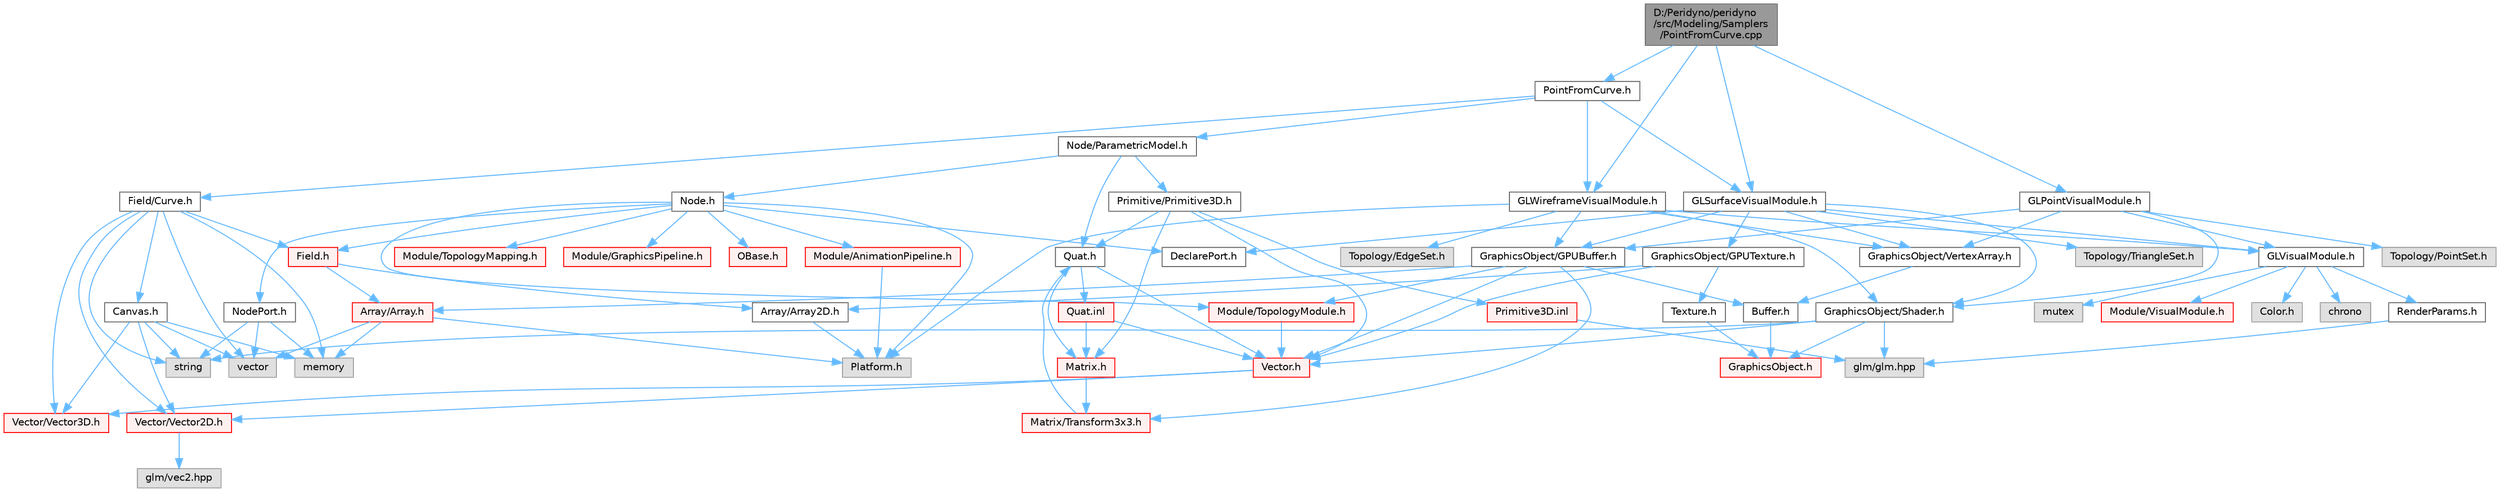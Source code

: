 digraph "D:/Peridyno/peridyno/src/Modeling/Samplers/PointFromCurve.cpp"
{
 // LATEX_PDF_SIZE
  bgcolor="transparent";
  edge [fontname=Helvetica,fontsize=10,labelfontname=Helvetica,labelfontsize=10];
  node [fontname=Helvetica,fontsize=10,shape=box,height=0.2,width=0.4];
  Node1 [id="Node000001",label="D:/Peridyno/peridyno\l/src/Modeling/Samplers\l/PointFromCurve.cpp",height=0.2,width=0.4,color="gray40", fillcolor="grey60", style="filled", fontcolor="black",tooltip=" "];
  Node1 -> Node2 [id="edge1_Node000001_Node000002",color="steelblue1",style="solid",tooltip=" "];
  Node2 [id="Node000002",label="PointFromCurve.h",height=0.2,width=0.4,color="grey40", fillcolor="white", style="filled",URL="$_point_from_curve_8h.html",tooltip=" "];
  Node2 -> Node3 [id="edge2_Node000002_Node000003",color="steelblue1",style="solid",tooltip=" "];
  Node3 [id="Node000003",label="Node/ParametricModel.h",height=0.2,width=0.4,color="grey40", fillcolor="white", style="filled",URL="$_parametric_model_8h.html",tooltip=" "];
  Node3 -> Node4 [id="edge3_Node000003_Node000004",color="steelblue1",style="solid",tooltip=" "];
  Node4 [id="Node000004",label="Node.h",height=0.2,width=0.4,color="grey40", fillcolor="white", style="filled",URL="$_node_8h.html",tooltip=" "];
  Node4 -> Node5 [id="edge4_Node000004_Node000005",color="steelblue1",style="solid",tooltip=" "];
  Node5 [id="Node000005",label="OBase.h",height=0.2,width=0.4,color="red", fillcolor="#FFF0F0", style="filled",URL="$_o_base_8h.html",tooltip=" "];
  Node4 -> Node17 [id="edge5_Node000004_Node000017",color="steelblue1",style="solid",tooltip=" "];
  Node17 [id="Node000017",label="Field.h",height=0.2,width=0.4,color="red", fillcolor="#FFF0F0", style="filled",URL="$_field_8h.html",tooltip=" "];
  Node17 -> Node20 [id="edge6_Node000017_Node000020",color="steelblue1",style="solid",tooltip=" "];
  Node20 [id="Node000020",label="Array/Array.h",height=0.2,width=0.4,color="red", fillcolor="#FFF0F0", style="filled",URL="$_array_8h.html",tooltip=" "];
  Node20 -> Node8 [id="edge7_Node000020_Node000008",color="steelblue1",style="solid",tooltip=" "];
  Node8 [id="Node000008",label="Platform.h",height=0.2,width=0.4,color="grey60", fillcolor="#E0E0E0", style="filled",tooltip=" "];
  Node20 -> Node22 [id="edge8_Node000020_Node000022",color="steelblue1",style="solid",tooltip=" "];
  Node22 [id="Node000022",label="vector",height=0.2,width=0.4,color="grey60", fillcolor="#E0E0E0", style="filled",tooltip=" "];
  Node20 -> Node24 [id="edge9_Node000020_Node000024",color="steelblue1",style="solid",tooltip=" "];
  Node24 [id="Node000024",label="memory",height=0.2,width=0.4,color="grey60", fillcolor="#E0E0E0", style="filled",tooltip=" "];
  Node17 -> Node26 [id="edge10_Node000017_Node000026",color="steelblue1",style="solid",tooltip=" "];
  Node26 [id="Node000026",label="Array/Array2D.h",height=0.2,width=0.4,color="grey40", fillcolor="white", style="filled",URL="$_array2_d_8h.html",tooltip=" "];
  Node26 -> Node8 [id="edge11_Node000026_Node000008",color="steelblue1",style="solid",tooltip=" "];
  Node4 -> Node8 [id="edge12_Node000004_Node000008",color="steelblue1",style="solid",tooltip=" "];
  Node4 -> Node70 [id="edge13_Node000004_Node000070",color="steelblue1",style="solid",tooltip=" "];
  Node70 [id="Node000070",label="DeclarePort.h",height=0.2,width=0.4,color="grey40", fillcolor="white", style="filled",URL="$_declare_port_8h.html",tooltip=" "];
  Node4 -> Node71 [id="edge14_Node000004_Node000071",color="steelblue1",style="solid",tooltip=" "];
  Node71 [id="Node000071",label="NodePort.h",height=0.2,width=0.4,color="grey40", fillcolor="white", style="filled",URL="$_node_port_8h.html",tooltip=" "];
  Node71 -> Node11 [id="edge15_Node000071_Node000011",color="steelblue1",style="solid",tooltip=" "];
  Node11 [id="Node000011",label="string",height=0.2,width=0.4,color="grey60", fillcolor="#E0E0E0", style="filled",tooltip=" "];
  Node71 -> Node22 [id="edge16_Node000071_Node000022",color="steelblue1",style="solid",tooltip=" "];
  Node71 -> Node24 [id="edge17_Node000071_Node000024",color="steelblue1",style="solid",tooltip=" "];
  Node4 -> Node72 [id="edge18_Node000004_Node000072",color="steelblue1",style="solid",tooltip=" "];
  Node72 [id="Node000072",label="Module/TopologyModule.h",height=0.2,width=0.4,color="red", fillcolor="#FFF0F0", style="filled",URL="$_topology_module_8h.html",tooltip=" "];
  Node72 -> Node33 [id="edge19_Node000072_Node000033",color="steelblue1",style="solid",tooltip=" "];
  Node33 [id="Node000033",label="Vector.h",height=0.2,width=0.4,color="red", fillcolor="#FFF0F0", style="filled",URL="$_vector_8h.html",tooltip=" "];
  Node33 -> Node34 [id="edge20_Node000033_Node000034",color="steelblue1",style="solid",tooltip=" "];
  Node34 [id="Node000034",label="Vector/Vector2D.h",height=0.2,width=0.4,color="red", fillcolor="#FFF0F0", style="filled",URL="$_vector2_d_8h.html",tooltip=" "];
  Node34 -> Node35 [id="edge21_Node000034_Node000035",color="steelblue1",style="solid",tooltip=" "];
  Node35 [id="Node000035",label="glm/vec2.hpp",height=0.2,width=0.4,color="grey60", fillcolor="#E0E0E0", style="filled",tooltip=" "];
  Node33 -> Node40 [id="edge22_Node000033_Node000040",color="steelblue1",style="solid",tooltip=" "];
  Node40 [id="Node000040",label="Vector/Vector3D.h",height=0.2,width=0.4,color="red", fillcolor="#FFF0F0", style="filled",URL="$_vector3_d_8h.html",tooltip=" "];
  Node4 -> Node93 [id="edge23_Node000004_Node000093",color="steelblue1",style="solid",tooltip=" "];
  Node93 [id="Node000093",label="Module/TopologyMapping.h",height=0.2,width=0.4,color="red", fillcolor="#FFF0F0", style="filled",URL="$_topology_mapping_8h.html",tooltip=" "];
  Node4 -> Node94 [id="edge24_Node000004_Node000094",color="steelblue1",style="solid",tooltip=" "];
  Node94 [id="Node000094",label="Module/AnimationPipeline.h",height=0.2,width=0.4,color="red", fillcolor="#FFF0F0", style="filled",URL="$_animation_pipeline_8h.html",tooltip=" "];
  Node94 -> Node8 [id="edge25_Node000094_Node000008",color="steelblue1",style="solid",tooltip=" "];
  Node4 -> Node96 [id="edge26_Node000004_Node000096",color="steelblue1",style="solid",tooltip=" "];
  Node96 [id="Node000096",label="Module/GraphicsPipeline.h",height=0.2,width=0.4,color="red", fillcolor="#FFF0F0", style="filled",URL="$_graphics_pipeline_8h.html",tooltip=" "];
  Node3 -> Node64 [id="edge27_Node000003_Node000064",color="steelblue1",style="solid",tooltip=" "];
  Node64 [id="Node000064",label="Quat.h",height=0.2,width=0.4,color="grey40", fillcolor="white", style="filled",URL="$_quat_8h.html",tooltip="Implementation of quaternion."];
  Node64 -> Node33 [id="edge28_Node000064_Node000033",color="steelblue1",style="solid",tooltip=" "];
  Node64 -> Node51 [id="edge29_Node000064_Node000051",color="steelblue1",style="solid",tooltip=" "];
  Node51 [id="Node000051",label="Matrix.h",height=0.2,width=0.4,color="red", fillcolor="#FFF0F0", style="filled",URL="$_matrix_8h.html",tooltip=" "];
  Node51 -> Node63 [id="edge30_Node000051_Node000063",color="steelblue1",style="solid",tooltip=" "];
  Node63 [id="Node000063",label="Matrix/Transform3x3.h",height=0.2,width=0.4,color="red", fillcolor="#FFF0F0", style="filled",URL="$_transform3x3_8h.html",tooltip=" "];
  Node63 -> Node64 [id="edge31_Node000063_Node000064",color="steelblue1",style="solid",tooltip=" "];
  Node64 -> Node65 [id="edge32_Node000064_Node000065",color="steelblue1",style="solid",tooltip=" "];
  Node65 [id="Node000065",label="Quat.inl",height=0.2,width=0.4,color="red", fillcolor="#FFF0F0", style="filled",URL="$_quat_8inl.html",tooltip=" "];
  Node65 -> Node33 [id="edge33_Node000065_Node000033",color="steelblue1",style="solid",tooltip=" "];
  Node65 -> Node51 [id="edge34_Node000065_Node000051",color="steelblue1",style="solid",tooltip=" "];
  Node3 -> Node97 [id="edge35_Node000003_Node000097",color="steelblue1",style="solid",tooltip=" "];
  Node97 [id="Node000097",label="Primitive/Primitive3D.h",height=0.2,width=0.4,color="grey40", fillcolor="white", style="filled",URL="$_primitive3_d_8h.html",tooltip=" "];
  Node97 -> Node33 [id="edge36_Node000097_Node000033",color="steelblue1",style="solid",tooltip=" "];
  Node97 -> Node51 [id="edge37_Node000097_Node000051",color="steelblue1",style="solid",tooltip=" "];
  Node97 -> Node64 [id="edge38_Node000097_Node000064",color="steelblue1",style="solid",tooltip=" "];
  Node97 -> Node98 [id="edge39_Node000097_Node000098",color="steelblue1",style="solid",tooltip=" "];
  Node98 [id="Node000098",label="Primitive3D.inl",height=0.2,width=0.4,color="red", fillcolor="#FFF0F0", style="filled",URL="$_primitive3_d_8inl.html",tooltip=" "];
  Node98 -> Node68 [id="edge40_Node000098_Node000068",color="steelblue1",style="solid",tooltip=" "];
  Node68 [id="Node000068",label="glm/glm.hpp",height=0.2,width=0.4,color="grey60", fillcolor="#E0E0E0", style="filled",tooltip=" "];
  Node2 -> Node101 [id="edge41_Node000002_Node000101",color="steelblue1",style="solid",tooltip=" "];
  Node101 [id="Node000101",label="GLSurfaceVisualModule.h",height=0.2,width=0.4,color="grey40", fillcolor="white", style="filled",URL="$_g_l_surface_visual_module_8h.html",tooltip=" "];
  Node101 -> Node70 [id="edge42_Node000101_Node000070",color="steelblue1",style="solid",tooltip=" "];
  Node101 -> Node102 [id="edge43_Node000101_Node000102",color="steelblue1",style="solid",tooltip=" "];
  Node102 [id="Node000102",label="Topology/TriangleSet.h",height=0.2,width=0.4,color="grey60", fillcolor="#E0E0E0", style="filled",tooltip=" "];
  Node101 -> Node103 [id="edge44_Node000101_Node000103",color="steelblue1",style="solid",tooltip=" "];
  Node103 [id="Node000103",label="GLVisualModule.h",height=0.2,width=0.4,color="grey40", fillcolor="white", style="filled",URL="$_g_l_visual_module_8h.html",tooltip=" "];
  Node103 -> Node104 [id="edge45_Node000103_Node000104",color="steelblue1",style="solid",tooltip=" "];
  Node104 [id="Node000104",label="chrono",height=0.2,width=0.4,color="grey60", fillcolor="#E0E0E0", style="filled",tooltip=" "];
  Node103 -> Node75 [id="edge46_Node000103_Node000075",color="steelblue1",style="solid",tooltip=" "];
  Node75 [id="Node000075",label="mutex",height=0.2,width=0.4,color="grey60", fillcolor="#E0E0E0", style="filled",tooltip=" "];
  Node103 -> Node105 [id="edge47_Node000103_Node000105",color="steelblue1",style="solid",tooltip=" "];
  Node105 [id="Node000105",label="Module/VisualModule.h",height=0.2,width=0.4,color="red", fillcolor="#FFF0F0", style="filled",URL="$_visual_module_8h.html",tooltip=" "];
  Node103 -> Node106 [id="edge48_Node000103_Node000106",color="steelblue1",style="solid",tooltip=" "];
  Node106 [id="Node000106",label="Color.h",height=0.2,width=0.4,color="grey60", fillcolor="#E0E0E0", style="filled",tooltip=" "];
  Node103 -> Node107 [id="edge49_Node000103_Node000107",color="steelblue1",style="solid",tooltip=" "];
  Node107 [id="Node000107",label="RenderParams.h",height=0.2,width=0.4,color="grey40", fillcolor="white", style="filled",URL="$_render_params_8h.html",tooltip=" "];
  Node107 -> Node68 [id="edge50_Node000107_Node000068",color="steelblue1",style="solid",tooltip=" "];
  Node101 -> Node108 [id="edge51_Node000101_Node000108",color="steelblue1",style="solid",tooltip=" "];
  Node108 [id="Node000108",label="GraphicsObject/GPUBuffer.h",height=0.2,width=0.4,color="grey40", fillcolor="white", style="filled",URL="$_g_p_u_buffer_8h.html",tooltip=" "];
  Node108 -> Node109 [id="edge52_Node000108_Node000109",color="steelblue1",style="solid",tooltip=" "];
  Node109 [id="Node000109",label="Buffer.h",height=0.2,width=0.4,color="grey40", fillcolor="white", style="filled",URL="$_buffer_8h.html",tooltip=" "];
  Node109 -> Node110 [id="edge53_Node000109_Node000110",color="steelblue1",style="solid",tooltip=" "];
  Node110 [id="Node000110",label="GraphicsObject.h",height=0.2,width=0.4,color="red", fillcolor="#FFF0F0", style="filled",URL="$_graphics_object_8h.html",tooltip=" "];
  Node108 -> Node20 [id="edge54_Node000108_Node000020",color="steelblue1",style="solid",tooltip=" "];
  Node108 -> Node33 [id="edge55_Node000108_Node000033",color="steelblue1",style="solid",tooltip=" "];
  Node108 -> Node63 [id="edge56_Node000108_Node000063",color="steelblue1",style="solid",tooltip=" "];
  Node108 -> Node72 [id="edge57_Node000108_Node000072",color="steelblue1",style="solid",tooltip=" "];
  Node101 -> Node111 [id="edge58_Node000101_Node000111",color="steelblue1",style="solid",tooltip=" "];
  Node111 [id="Node000111",label="GraphicsObject/GPUTexture.h",height=0.2,width=0.4,color="grey40", fillcolor="white", style="filled",URL="$_g_p_u_texture_8h.html",tooltip=" "];
  Node111 -> Node112 [id="edge59_Node000111_Node000112",color="steelblue1",style="solid",tooltip=" "];
  Node112 [id="Node000112",label="Texture.h",height=0.2,width=0.4,color="grey40", fillcolor="white", style="filled",URL="$_texture_8h.html",tooltip=" "];
  Node112 -> Node110 [id="edge60_Node000112_Node000110",color="steelblue1",style="solid",tooltip=" "];
  Node111 -> Node33 [id="edge61_Node000111_Node000033",color="steelblue1",style="solid",tooltip=" "];
  Node111 -> Node26 [id="edge62_Node000111_Node000026",color="steelblue1",style="solid",tooltip=" "];
  Node101 -> Node113 [id="edge63_Node000101_Node000113",color="steelblue1",style="solid",tooltip=" "];
  Node113 [id="Node000113",label="GraphicsObject/VertexArray.h",height=0.2,width=0.4,color="grey40", fillcolor="white", style="filled",URL="$_vertex_array_8h.html",tooltip=" "];
  Node113 -> Node109 [id="edge64_Node000113_Node000109",color="steelblue1",style="solid",tooltip=" "];
  Node101 -> Node114 [id="edge65_Node000101_Node000114",color="steelblue1",style="solid",tooltip=" "];
  Node114 [id="Node000114",label="GraphicsObject/Shader.h",height=0.2,width=0.4,color="grey40", fillcolor="white", style="filled",URL="$_shader_8h.html",tooltip=" "];
  Node114 -> Node110 [id="edge66_Node000114_Node000110",color="steelblue1",style="solid",tooltip=" "];
  Node114 -> Node11 [id="edge67_Node000114_Node000011",color="steelblue1",style="solid",tooltip=" "];
  Node114 -> Node33 [id="edge68_Node000114_Node000033",color="steelblue1",style="solid",tooltip=" "];
  Node114 -> Node68 [id="edge69_Node000114_Node000068",color="steelblue1",style="solid",tooltip=" "];
  Node2 -> Node115 [id="edge70_Node000002_Node000115",color="steelblue1",style="solid",tooltip=" "];
  Node115 [id="Node000115",label="GLWireframeVisualModule.h",height=0.2,width=0.4,color="grey40", fillcolor="white", style="filled",URL="$_g_l_wireframe_visual_module_8h.html",tooltip=" "];
  Node115 -> Node8 [id="edge71_Node000115_Node000008",color="steelblue1",style="solid",tooltip=" "];
  Node115 -> Node116 [id="edge72_Node000115_Node000116",color="steelblue1",style="solid",tooltip=" "];
  Node116 [id="Node000116",label="Topology/EdgeSet.h",height=0.2,width=0.4,color="grey60", fillcolor="#E0E0E0", style="filled",tooltip=" "];
  Node115 -> Node103 [id="edge73_Node000115_Node000103",color="steelblue1",style="solid",tooltip=" "];
  Node115 -> Node108 [id="edge74_Node000115_Node000108",color="steelblue1",style="solid",tooltip=" "];
  Node115 -> Node113 [id="edge75_Node000115_Node000113",color="steelblue1",style="solid",tooltip=" "];
  Node115 -> Node114 [id="edge76_Node000115_Node000114",color="steelblue1",style="solid",tooltip=" "];
  Node2 -> Node117 [id="edge77_Node000002_Node000117",color="steelblue1",style="solid",tooltip=" "];
  Node117 [id="Node000117",label="Field/Curve.h",height=0.2,width=0.4,color="grey40", fillcolor="white", style="filled",URL="$_curve_8h.html",tooltip=" "];
  Node117 -> Node22 [id="edge78_Node000117_Node000022",color="steelblue1",style="solid",tooltip=" "];
  Node117 -> Node24 [id="edge79_Node000117_Node000024",color="steelblue1",style="solid",tooltip=" "];
  Node117 -> Node11 [id="edge80_Node000117_Node000011",color="steelblue1",style="solid",tooltip=" "];
  Node117 -> Node34 [id="edge81_Node000117_Node000034",color="steelblue1",style="solid",tooltip=" "];
  Node117 -> Node40 [id="edge82_Node000117_Node000040",color="steelblue1",style="solid",tooltip=" "];
  Node117 -> Node17 [id="edge83_Node000117_Node000017",color="steelblue1",style="solid",tooltip=" "];
  Node117 -> Node118 [id="edge84_Node000117_Node000118",color="steelblue1",style="solid",tooltip=" "];
  Node118 [id="Node000118",label="Canvas.h",height=0.2,width=0.4,color="grey40", fillcolor="white", style="filled",URL="$_canvas_8h.html",tooltip=" "];
  Node118 -> Node22 [id="edge85_Node000118_Node000022",color="steelblue1",style="solid",tooltip=" "];
  Node118 -> Node24 [id="edge86_Node000118_Node000024",color="steelblue1",style="solid",tooltip=" "];
  Node118 -> Node11 [id="edge87_Node000118_Node000011",color="steelblue1",style="solid",tooltip=" "];
  Node118 -> Node34 [id="edge88_Node000118_Node000034",color="steelblue1",style="solid",tooltip=" "];
  Node118 -> Node40 [id="edge89_Node000118_Node000040",color="steelblue1",style="solid",tooltip=" "];
  Node1 -> Node101 [id="edge90_Node000001_Node000101",color="steelblue1",style="solid",tooltip=" "];
  Node1 -> Node115 [id="edge91_Node000001_Node000115",color="steelblue1",style="solid",tooltip=" "];
  Node1 -> Node119 [id="edge92_Node000001_Node000119",color="steelblue1",style="solid",tooltip=" "];
  Node119 [id="Node000119",label="GLPointVisualModule.h",height=0.2,width=0.4,color="grey40", fillcolor="white", style="filled",URL="$_g_l_point_visual_module_8h.html",tooltip=" "];
  Node119 -> Node120 [id="edge93_Node000119_Node000120",color="steelblue1",style="solid",tooltip=" "];
  Node120 [id="Node000120",label="Topology/PointSet.h",height=0.2,width=0.4,color="grey60", fillcolor="#E0E0E0", style="filled",tooltip=" "];
  Node119 -> Node103 [id="edge94_Node000119_Node000103",color="steelblue1",style="solid",tooltip=" "];
  Node119 -> Node108 [id="edge95_Node000119_Node000108",color="steelblue1",style="solid",tooltip=" "];
  Node119 -> Node113 [id="edge96_Node000119_Node000113",color="steelblue1",style="solid",tooltip=" "];
  Node119 -> Node114 [id="edge97_Node000119_Node000114",color="steelblue1",style="solid",tooltip=" "];
}
